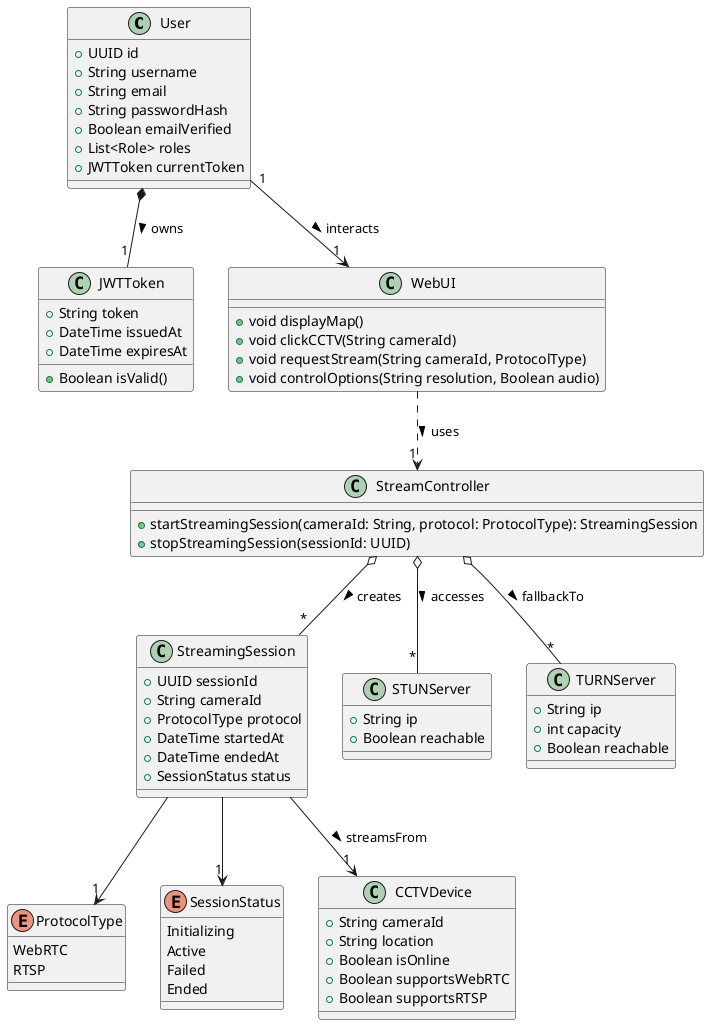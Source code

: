@startuml
'== View Real-Time Streaming ==

class User {
    +UUID id
    +String username
    +String email
    +String passwordHash
    +Boolean emailVerified
    +List<Role> roles
    +JWTToken currentToken
}

class JWTToken {
    +String token
    +DateTime issuedAt
    +DateTime expiresAt
    +Boolean isValid()
}

class WebUI {
    +void displayMap()
    +void clickCCTV(String cameraId)
    +void requestStream(String cameraId, ProtocolType)
    +void controlOptions(String resolution, Boolean audio)
}

enum ProtocolType {
    WebRTC
    RTSP
}

class StreamController {
    +startStreamingSession(cameraId: String, protocol: ProtocolType): StreamingSession
    +stopStreamingSession(sessionId: UUID)
}

class StreamingSession {
    +UUID sessionId
    +String cameraId
    +ProtocolType protocol
    +DateTime startedAt
    +DateTime endedAt
    +SessionStatus status
}

enum SessionStatus {
    Initializing
    Active
    Failed
    Ended
}

class CCTVDevice {
    +String cameraId
    +String location
    +Boolean isOnline
    +Boolean supportsWebRTC
    +Boolean supportsRTSP
}

class STUNServer {
    +String ip
    +Boolean reachable
}

class TURNServer {
    +String ip
    +int capacity
    +Boolean reachable
}

User *-- "1" JWTToken           : owns >
User "1" --> "1" WebUI          : interacts >
WebUI ..> "1" StreamController  : uses >
StreamController o-- "*" StreamingSession : creates >
StreamingSession --> "1" ProtocolType
StreamingSession --> "1" SessionStatus
StreamingSession --> "1" CCTVDevice : streamsFrom >
StreamController o-- "*" STUNServer : accesses >
StreamController o-- "*" TURNServer : fallbackTo >

@enduml
